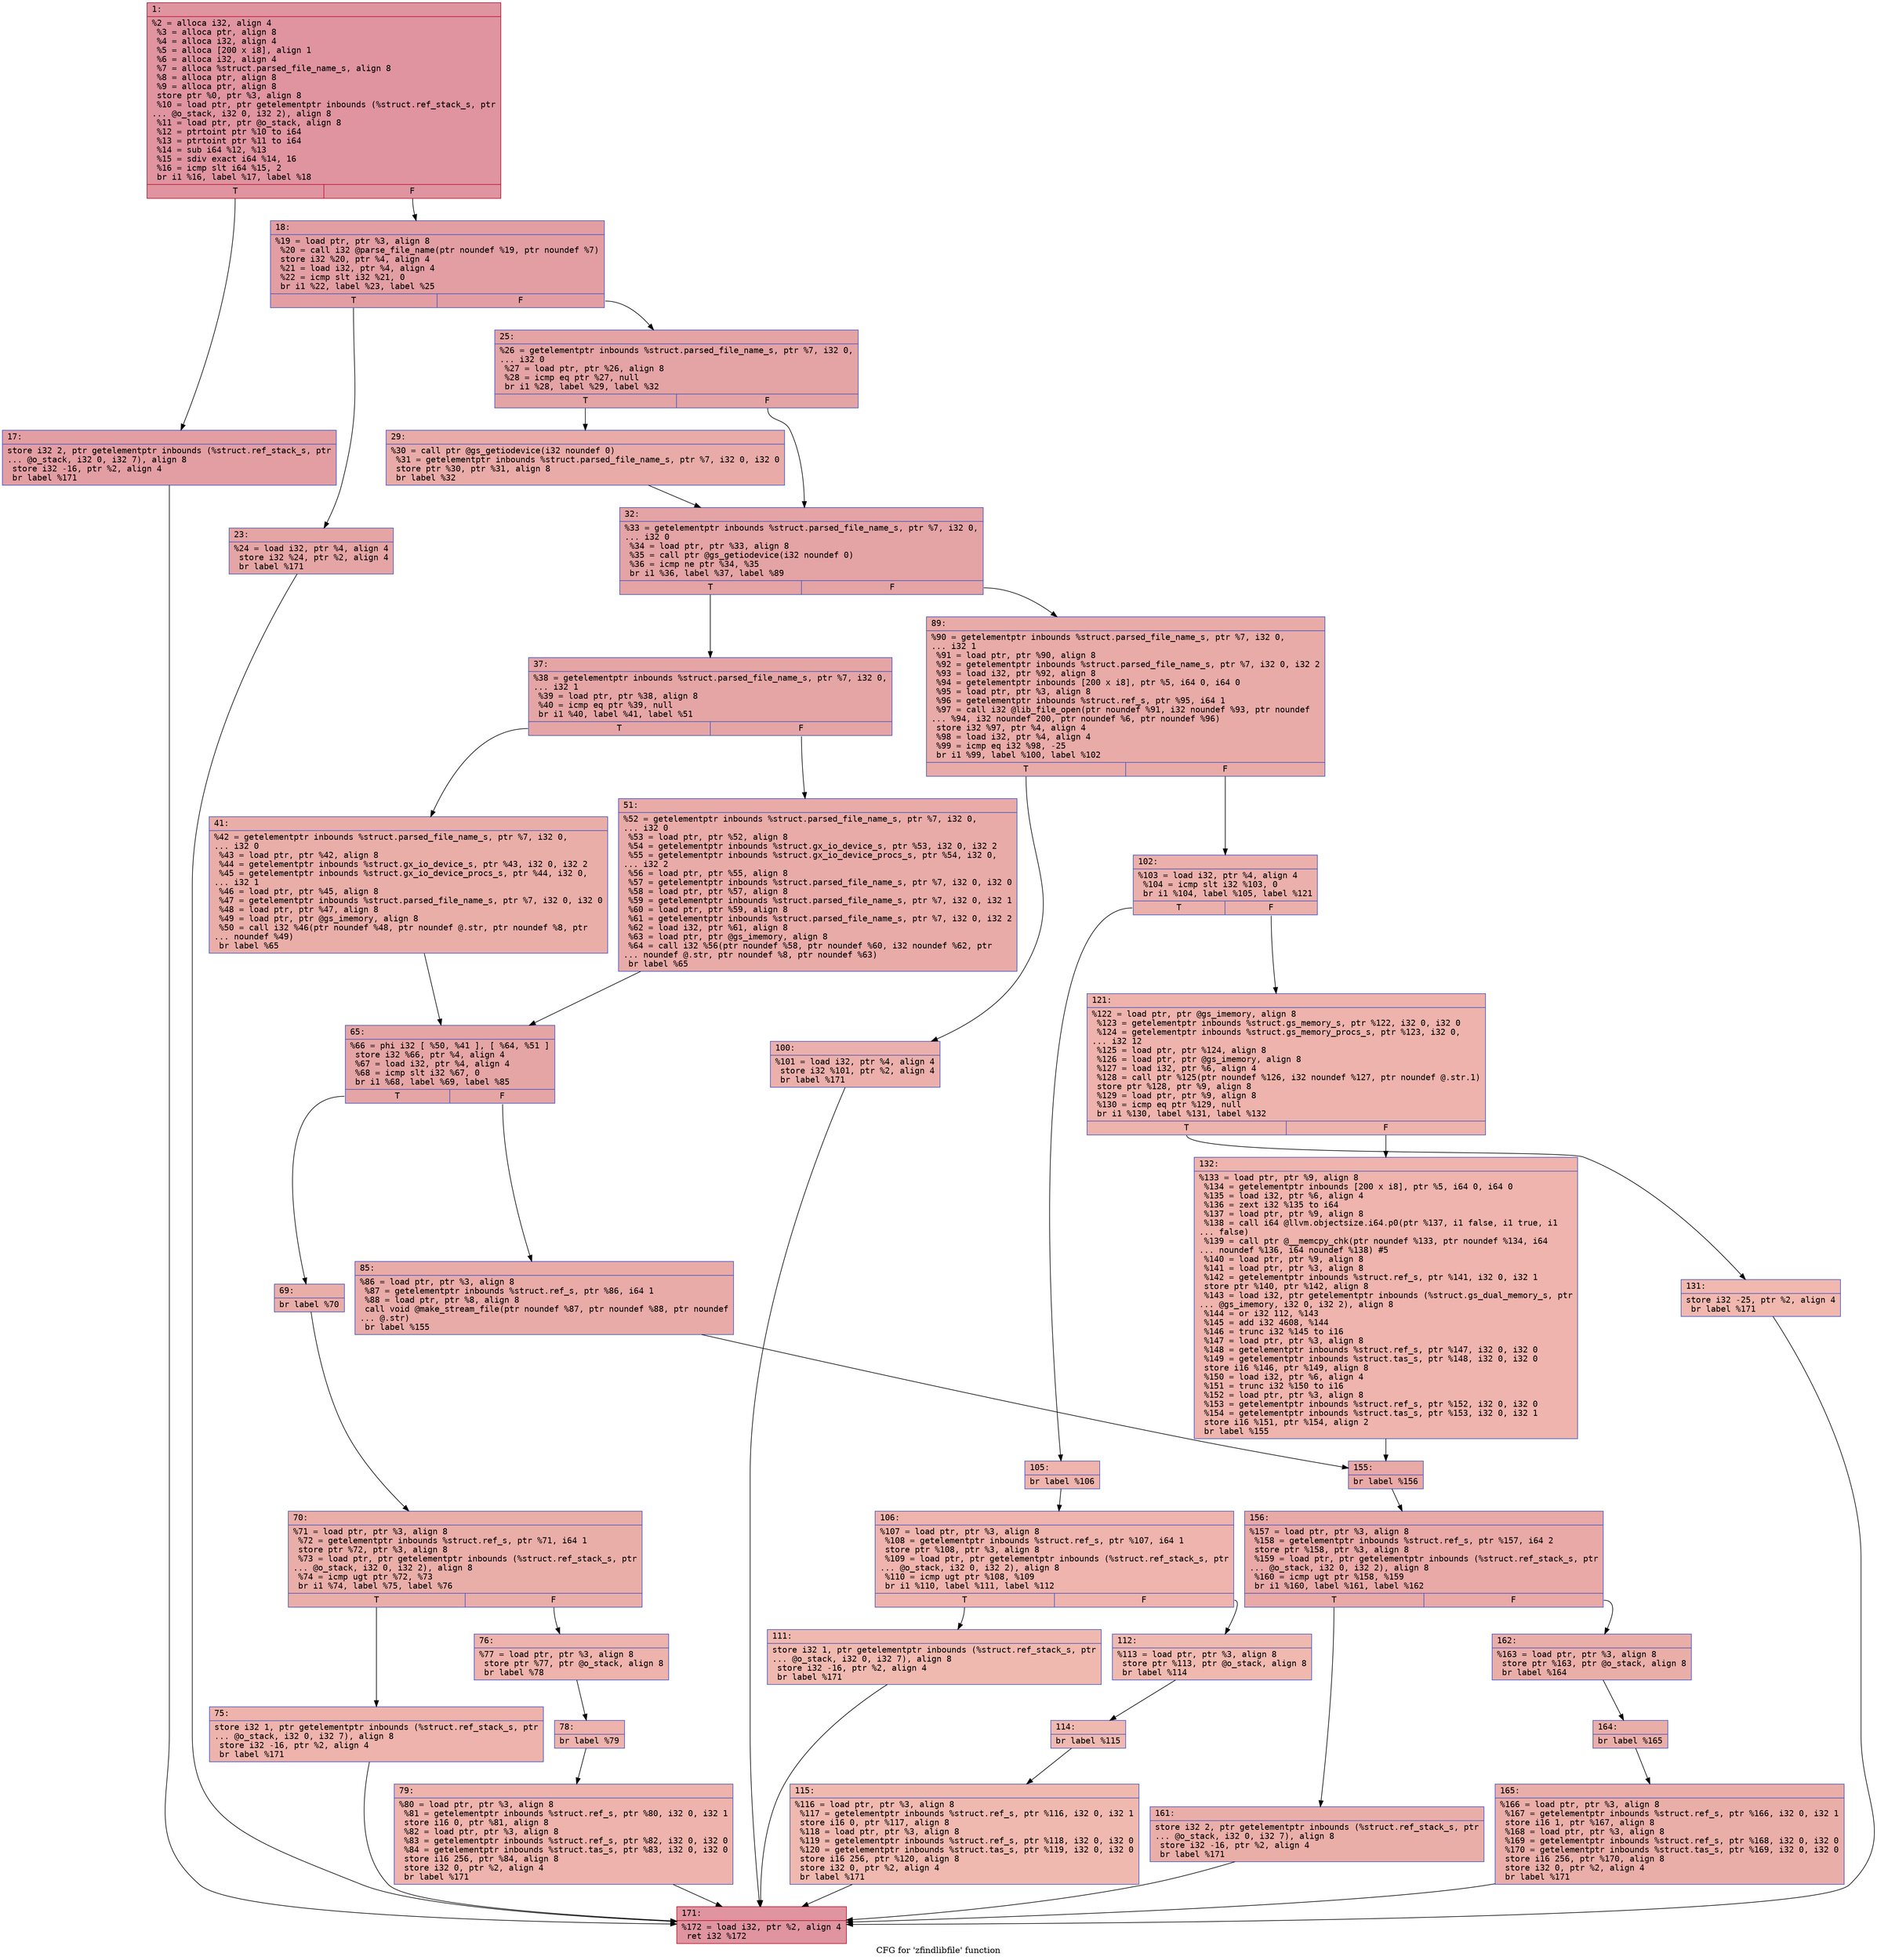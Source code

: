 digraph "CFG for 'zfindlibfile' function" {
	label="CFG for 'zfindlibfile' function";

	Node0x60000212f610 [shape=record,color="#b70d28ff", style=filled, fillcolor="#b70d2870" fontname="Courier",label="{1:\l|  %2 = alloca i32, align 4\l  %3 = alloca ptr, align 8\l  %4 = alloca i32, align 4\l  %5 = alloca [200 x i8], align 1\l  %6 = alloca i32, align 4\l  %7 = alloca %struct.parsed_file_name_s, align 8\l  %8 = alloca ptr, align 8\l  %9 = alloca ptr, align 8\l  store ptr %0, ptr %3, align 8\l  %10 = load ptr, ptr getelementptr inbounds (%struct.ref_stack_s, ptr\l... @o_stack, i32 0, i32 2), align 8\l  %11 = load ptr, ptr @o_stack, align 8\l  %12 = ptrtoint ptr %10 to i64\l  %13 = ptrtoint ptr %11 to i64\l  %14 = sub i64 %12, %13\l  %15 = sdiv exact i64 %14, 16\l  %16 = icmp slt i64 %15, 2\l  br i1 %16, label %17, label %18\l|{<s0>T|<s1>F}}"];
	Node0x60000212f610:s0 -> Node0x60000212f660[tooltip="1 -> 17\nProbability 50.00%" ];
	Node0x60000212f610:s1 -> Node0x60000212f6b0[tooltip="1 -> 18\nProbability 50.00%" ];
	Node0x60000212f660 [shape=record,color="#3d50c3ff", style=filled, fillcolor="#be242e70" fontname="Courier",label="{17:\l|  store i32 2, ptr getelementptr inbounds (%struct.ref_stack_s, ptr\l... @o_stack, i32 0, i32 7), align 8\l  store i32 -16, ptr %2, align 4\l  br label %171\l}"];
	Node0x60000212f660 -> Node0x600002128190[tooltip="17 -> 171\nProbability 100.00%" ];
	Node0x60000212f6b0 [shape=record,color="#3d50c3ff", style=filled, fillcolor="#be242e70" fontname="Courier",label="{18:\l|  %19 = load ptr, ptr %3, align 8\l  %20 = call i32 @parse_file_name(ptr noundef %19, ptr noundef %7)\l  store i32 %20, ptr %4, align 4\l  %21 = load i32, ptr %4, align 4\l  %22 = icmp slt i32 %21, 0\l  br i1 %22, label %23, label %25\l|{<s0>T|<s1>F}}"];
	Node0x60000212f6b0:s0 -> Node0x60000212f700[tooltip="18 -> 23\nProbability 37.50%" ];
	Node0x60000212f6b0:s1 -> Node0x60000212f750[tooltip="18 -> 25\nProbability 62.50%" ];
	Node0x60000212f700 [shape=record,color="#3d50c3ff", style=filled, fillcolor="#c5333470" fontname="Courier",label="{23:\l|  %24 = load i32, ptr %4, align 4\l  store i32 %24, ptr %2, align 4\l  br label %171\l}"];
	Node0x60000212f700 -> Node0x600002128190[tooltip="23 -> 171\nProbability 100.00%" ];
	Node0x60000212f750 [shape=record,color="#3d50c3ff", style=filled, fillcolor="#c32e3170" fontname="Courier",label="{25:\l|  %26 = getelementptr inbounds %struct.parsed_file_name_s, ptr %7, i32 0,\l... i32 0\l  %27 = load ptr, ptr %26, align 8\l  %28 = icmp eq ptr %27, null\l  br i1 %28, label %29, label %32\l|{<s0>T|<s1>F}}"];
	Node0x60000212f750:s0 -> Node0x60000212f7a0[tooltip="25 -> 29\nProbability 37.50%" ];
	Node0x60000212f750:s1 -> Node0x60000212f7f0[tooltip="25 -> 32\nProbability 62.50%" ];
	Node0x60000212f7a0 [shape=record,color="#3d50c3ff", style=filled, fillcolor="#cc403a70" fontname="Courier",label="{29:\l|  %30 = call ptr @gs_getiodevice(i32 noundef 0)\l  %31 = getelementptr inbounds %struct.parsed_file_name_s, ptr %7, i32 0, i32 0\l  store ptr %30, ptr %31, align 8\l  br label %32\l}"];
	Node0x60000212f7a0 -> Node0x60000212f7f0[tooltip="29 -> 32\nProbability 100.00%" ];
	Node0x60000212f7f0 [shape=record,color="#3d50c3ff", style=filled, fillcolor="#c32e3170" fontname="Courier",label="{32:\l|  %33 = getelementptr inbounds %struct.parsed_file_name_s, ptr %7, i32 0,\l... i32 0\l  %34 = load ptr, ptr %33, align 8\l  %35 = call ptr @gs_getiodevice(i32 noundef 0)\l  %36 = icmp ne ptr %34, %35\l  br i1 %36, label %37, label %89\l|{<s0>T|<s1>F}}"];
	Node0x60000212f7f0:s0 -> Node0x60000212f840[tooltip="32 -> 37\nProbability 62.50%" ];
	Node0x60000212f7f0:s1 -> Node0x60000212fbb0[tooltip="32 -> 89\nProbability 37.50%" ];
	Node0x60000212f840 [shape=record,color="#3d50c3ff", style=filled, fillcolor="#c5333470" fontname="Courier",label="{37:\l|  %38 = getelementptr inbounds %struct.parsed_file_name_s, ptr %7, i32 0,\l... i32 1\l  %39 = load ptr, ptr %38, align 8\l  %40 = icmp eq ptr %39, null\l  br i1 %40, label %41, label %51\l|{<s0>T|<s1>F}}"];
	Node0x60000212f840:s0 -> Node0x60000212f890[tooltip="37 -> 41\nProbability 37.50%" ];
	Node0x60000212f840:s1 -> Node0x60000212f8e0[tooltip="37 -> 51\nProbability 62.50%" ];
	Node0x60000212f890 [shape=record,color="#3d50c3ff", style=filled, fillcolor="#d0473d70" fontname="Courier",label="{41:\l|  %42 = getelementptr inbounds %struct.parsed_file_name_s, ptr %7, i32 0,\l... i32 0\l  %43 = load ptr, ptr %42, align 8\l  %44 = getelementptr inbounds %struct.gx_io_device_s, ptr %43, i32 0, i32 2\l  %45 = getelementptr inbounds %struct.gx_io_device_procs_s, ptr %44, i32 0,\l... i32 1\l  %46 = load ptr, ptr %45, align 8\l  %47 = getelementptr inbounds %struct.parsed_file_name_s, ptr %7, i32 0, i32 0\l  %48 = load ptr, ptr %47, align 8\l  %49 = load ptr, ptr @gs_imemory, align 8\l  %50 = call i32 %46(ptr noundef %48, ptr noundef @.str, ptr noundef %8, ptr\l... noundef %49)\l  br label %65\l}"];
	Node0x60000212f890 -> Node0x60000212f930[tooltip="41 -> 65\nProbability 100.00%" ];
	Node0x60000212f8e0 [shape=record,color="#3d50c3ff", style=filled, fillcolor="#cc403a70" fontname="Courier",label="{51:\l|  %52 = getelementptr inbounds %struct.parsed_file_name_s, ptr %7, i32 0,\l... i32 0\l  %53 = load ptr, ptr %52, align 8\l  %54 = getelementptr inbounds %struct.gx_io_device_s, ptr %53, i32 0, i32 2\l  %55 = getelementptr inbounds %struct.gx_io_device_procs_s, ptr %54, i32 0,\l... i32 2\l  %56 = load ptr, ptr %55, align 8\l  %57 = getelementptr inbounds %struct.parsed_file_name_s, ptr %7, i32 0, i32 0\l  %58 = load ptr, ptr %57, align 8\l  %59 = getelementptr inbounds %struct.parsed_file_name_s, ptr %7, i32 0, i32 1\l  %60 = load ptr, ptr %59, align 8\l  %61 = getelementptr inbounds %struct.parsed_file_name_s, ptr %7, i32 0, i32 2\l  %62 = load i32, ptr %61, align 8\l  %63 = load ptr, ptr @gs_imemory, align 8\l  %64 = call i32 %56(ptr noundef %58, ptr noundef %60, i32 noundef %62, ptr\l... noundef @.str, ptr noundef %8, ptr noundef %63)\l  br label %65\l}"];
	Node0x60000212f8e0 -> Node0x60000212f930[tooltip="51 -> 65\nProbability 100.00%" ];
	Node0x60000212f930 [shape=record,color="#3d50c3ff", style=filled, fillcolor="#c5333470" fontname="Courier",label="{65:\l|  %66 = phi i32 [ %50, %41 ], [ %64, %51 ]\l  store i32 %66, ptr %4, align 4\l  %67 = load i32, ptr %4, align 4\l  %68 = icmp slt i32 %67, 0\l  br i1 %68, label %69, label %85\l|{<s0>T|<s1>F}}"];
	Node0x60000212f930:s0 -> Node0x60000212f980[tooltip="65 -> 69\nProbability 37.50%" ];
	Node0x60000212f930:s1 -> Node0x60000212fb60[tooltip="65 -> 85\nProbability 62.50%" ];
	Node0x60000212f980 [shape=record,color="#3d50c3ff", style=filled, fillcolor="#d0473d70" fontname="Courier",label="{69:\l|  br label %70\l}"];
	Node0x60000212f980 -> Node0x60000212f9d0[tooltip="69 -> 70\nProbability 100.00%" ];
	Node0x60000212f9d0 [shape=record,color="#3d50c3ff", style=filled, fillcolor="#d0473d70" fontname="Courier",label="{70:\l|  %71 = load ptr, ptr %3, align 8\l  %72 = getelementptr inbounds %struct.ref_s, ptr %71, i64 1\l  store ptr %72, ptr %3, align 8\l  %73 = load ptr, ptr getelementptr inbounds (%struct.ref_stack_s, ptr\l... @o_stack, i32 0, i32 2), align 8\l  %74 = icmp ugt ptr %72, %73\l  br i1 %74, label %75, label %76\l|{<s0>T|<s1>F}}"];
	Node0x60000212f9d0:s0 -> Node0x60000212fa20[tooltip="70 -> 75\nProbability 50.00%" ];
	Node0x60000212f9d0:s1 -> Node0x60000212fa70[tooltip="70 -> 76\nProbability 50.00%" ];
	Node0x60000212fa20 [shape=record,color="#3d50c3ff", style=filled, fillcolor="#d6524470" fontname="Courier",label="{75:\l|  store i32 1, ptr getelementptr inbounds (%struct.ref_stack_s, ptr\l... @o_stack, i32 0, i32 7), align 8\l  store i32 -16, ptr %2, align 4\l  br label %171\l}"];
	Node0x60000212fa20 -> Node0x600002128190[tooltip="75 -> 171\nProbability 100.00%" ];
	Node0x60000212fa70 [shape=record,color="#3d50c3ff", style=filled, fillcolor="#d6524470" fontname="Courier",label="{76:\l|  %77 = load ptr, ptr %3, align 8\l  store ptr %77, ptr @o_stack, align 8\l  br label %78\l}"];
	Node0x60000212fa70 -> Node0x60000212fac0[tooltip="76 -> 78\nProbability 100.00%" ];
	Node0x60000212fac0 [shape=record,color="#3d50c3ff", style=filled, fillcolor="#d6524470" fontname="Courier",label="{78:\l|  br label %79\l}"];
	Node0x60000212fac0 -> Node0x60000212fb10[tooltip="78 -> 79\nProbability 100.00%" ];
	Node0x60000212fb10 [shape=record,color="#3d50c3ff", style=filled, fillcolor="#d6524470" fontname="Courier",label="{79:\l|  %80 = load ptr, ptr %3, align 8\l  %81 = getelementptr inbounds %struct.ref_s, ptr %80, i32 0, i32 1\l  store i16 0, ptr %81, align 8\l  %82 = load ptr, ptr %3, align 8\l  %83 = getelementptr inbounds %struct.ref_s, ptr %82, i32 0, i32 0\l  %84 = getelementptr inbounds %struct.tas_s, ptr %83, i32 0, i32 0\l  store i16 256, ptr %84, align 8\l  store i32 0, ptr %2, align 4\l  br label %171\l}"];
	Node0x60000212fb10 -> Node0x600002128190[tooltip="79 -> 171\nProbability 100.00%" ];
	Node0x60000212fb60 [shape=record,color="#3d50c3ff", style=filled, fillcolor="#cc403a70" fontname="Courier",label="{85:\l|  %86 = load ptr, ptr %3, align 8\l  %87 = getelementptr inbounds %struct.ref_s, ptr %86, i64 1\l  %88 = load ptr, ptr %8, align 8\l  call void @make_stream_file(ptr noundef %87, ptr noundef %88, ptr noundef\l... @.str)\l  br label %155\l}"];
	Node0x60000212fb60 -> Node0x60000212ff70[tooltip="85 -> 155\nProbability 100.00%" ];
	Node0x60000212fbb0 [shape=record,color="#3d50c3ff", style=filled, fillcolor="#cc403a70" fontname="Courier",label="{89:\l|  %90 = getelementptr inbounds %struct.parsed_file_name_s, ptr %7, i32 0,\l... i32 1\l  %91 = load ptr, ptr %90, align 8\l  %92 = getelementptr inbounds %struct.parsed_file_name_s, ptr %7, i32 0, i32 2\l  %93 = load i32, ptr %92, align 8\l  %94 = getelementptr inbounds [200 x i8], ptr %5, i64 0, i64 0\l  %95 = load ptr, ptr %3, align 8\l  %96 = getelementptr inbounds %struct.ref_s, ptr %95, i64 1\l  %97 = call i32 @lib_file_open(ptr noundef %91, i32 noundef %93, ptr noundef\l... %94, i32 noundef 200, ptr noundef %6, ptr noundef %96)\l  store i32 %97, ptr %4, align 4\l  %98 = load i32, ptr %4, align 4\l  %99 = icmp eq i32 %98, -25\l  br i1 %99, label %100, label %102\l|{<s0>T|<s1>F}}"];
	Node0x60000212fbb0:s0 -> Node0x60000212fc00[tooltip="89 -> 100\nProbability 50.00%" ];
	Node0x60000212fbb0:s1 -> Node0x60000212fc50[tooltip="89 -> 102\nProbability 50.00%" ];
	Node0x60000212fc00 [shape=record,color="#3d50c3ff", style=filled, fillcolor="#d24b4070" fontname="Courier",label="{100:\l|  %101 = load i32, ptr %4, align 4\l  store i32 %101, ptr %2, align 4\l  br label %171\l}"];
	Node0x60000212fc00 -> Node0x600002128190[tooltip="100 -> 171\nProbability 100.00%" ];
	Node0x60000212fc50 [shape=record,color="#3d50c3ff", style=filled, fillcolor="#d24b4070" fontname="Courier",label="{102:\l|  %103 = load i32, ptr %4, align 4\l  %104 = icmp slt i32 %103, 0\l  br i1 %104, label %105, label %121\l|{<s0>T|<s1>F}}"];
	Node0x60000212fc50:s0 -> Node0x60000212fca0[tooltip="102 -> 105\nProbability 37.50%" ];
	Node0x60000212fc50:s1 -> Node0x60000212fe80[tooltip="102 -> 121\nProbability 62.50%" ];
	Node0x60000212fca0 [shape=record,color="#3d50c3ff", style=filled, fillcolor="#d8564670" fontname="Courier",label="{105:\l|  br label %106\l}"];
	Node0x60000212fca0 -> Node0x60000212fcf0[tooltip="105 -> 106\nProbability 100.00%" ];
	Node0x60000212fcf0 [shape=record,color="#3d50c3ff", style=filled, fillcolor="#d8564670" fontname="Courier",label="{106:\l|  %107 = load ptr, ptr %3, align 8\l  %108 = getelementptr inbounds %struct.ref_s, ptr %107, i64 1\l  store ptr %108, ptr %3, align 8\l  %109 = load ptr, ptr getelementptr inbounds (%struct.ref_stack_s, ptr\l... @o_stack, i32 0, i32 2), align 8\l  %110 = icmp ugt ptr %108, %109\l  br i1 %110, label %111, label %112\l|{<s0>T|<s1>F}}"];
	Node0x60000212fcf0:s0 -> Node0x60000212fd40[tooltip="106 -> 111\nProbability 50.00%" ];
	Node0x60000212fcf0:s1 -> Node0x60000212fd90[tooltip="106 -> 112\nProbability 50.00%" ];
	Node0x60000212fd40 [shape=record,color="#3d50c3ff", style=filled, fillcolor="#de614d70" fontname="Courier",label="{111:\l|  store i32 1, ptr getelementptr inbounds (%struct.ref_stack_s, ptr\l... @o_stack, i32 0, i32 7), align 8\l  store i32 -16, ptr %2, align 4\l  br label %171\l}"];
	Node0x60000212fd40 -> Node0x600002128190[tooltip="111 -> 171\nProbability 100.00%" ];
	Node0x60000212fd90 [shape=record,color="#3d50c3ff", style=filled, fillcolor="#de614d70" fontname="Courier",label="{112:\l|  %113 = load ptr, ptr %3, align 8\l  store ptr %113, ptr @o_stack, align 8\l  br label %114\l}"];
	Node0x60000212fd90 -> Node0x60000212fde0[tooltip="112 -> 114\nProbability 100.00%" ];
	Node0x60000212fde0 [shape=record,color="#3d50c3ff", style=filled, fillcolor="#de614d70" fontname="Courier",label="{114:\l|  br label %115\l}"];
	Node0x60000212fde0 -> Node0x60000212fe30[tooltip="114 -> 115\nProbability 100.00%" ];
	Node0x60000212fe30 [shape=record,color="#3d50c3ff", style=filled, fillcolor="#de614d70" fontname="Courier",label="{115:\l|  %116 = load ptr, ptr %3, align 8\l  %117 = getelementptr inbounds %struct.ref_s, ptr %116, i32 0, i32 1\l  store i16 0, ptr %117, align 8\l  %118 = load ptr, ptr %3, align 8\l  %119 = getelementptr inbounds %struct.ref_s, ptr %118, i32 0, i32 0\l  %120 = getelementptr inbounds %struct.tas_s, ptr %119, i32 0, i32 0\l  store i16 256, ptr %120, align 8\l  store i32 0, ptr %2, align 4\l  br label %171\l}"];
	Node0x60000212fe30 -> Node0x600002128190[tooltip="115 -> 171\nProbability 100.00%" ];
	Node0x60000212fe80 [shape=record,color="#3d50c3ff", style=filled, fillcolor="#d6524470" fontname="Courier",label="{121:\l|  %122 = load ptr, ptr @gs_imemory, align 8\l  %123 = getelementptr inbounds %struct.gs_memory_s, ptr %122, i32 0, i32 0\l  %124 = getelementptr inbounds %struct.gs_memory_procs_s, ptr %123, i32 0,\l... i32 12\l  %125 = load ptr, ptr %124, align 8\l  %126 = load ptr, ptr @gs_imemory, align 8\l  %127 = load i32, ptr %6, align 4\l  %128 = call ptr %125(ptr noundef %126, i32 noundef %127, ptr noundef @.str.1)\l  store ptr %128, ptr %9, align 8\l  %129 = load ptr, ptr %9, align 8\l  %130 = icmp eq ptr %129, null\l  br i1 %130, label %131, label %132\l|{<s0>T|<s1>F}}"];
	Node0x60000212fe80:s0 -> Node0x60000212fed0[tooltip="121 -> 131\nProbability 37.50%" ];
	Node0x60000212fe80:s1 -> Node0x60000212ff20[tooltip="121 -> 132\nProbability 62.50%" ];
	Node0x60000212fed0 [shape=record,color="#3d50c3ff", style=filled, fillcolor="#dc5d4a70" fontname="Courier",label="{131:\l|  store i32 -25, ptr %2, align 4\l  br label %171\l}"];
	Node0x60000212fed0 -> Node0x600002128190[tooltip="131 -> 171\nProbability 100.00%" ];
	Node0x60000212ff20 [shape=record,color="#3d50c3ff", style=filled, fillcolor="#d8564670" fontname="Courier",label="{132:\l|  %133 = load ptr, ptr %9, align 8\l  %134 = getelementptr inbounds [200 x i8], ptr %5, i64 0, i64 0\l  %135 = load i32, ptr %6, align 4\l  %136 = zext i32 %135 to i64\l  %137 = load ptr, ptr %9, align 8\l  %138 = call i64 @llvm.objectsize.i64.p0(ptr %137, i1 false, i1 true, i1\l... false)\l  %139 = call ptr @__memcpy_chk(ptr noundef %133, ptr noundef %134, i64\l... noundef %136, i64 noundef %138) #5\l  %140 = load ptr, ptr %9, align 8\l  %141 = load ptr, ptr %3, align 8\l  %142 = getelementptr inbounds %struct.ref_s, ptr %141, i32 0, i32 1\l  store ptr %140, ptr %142, align 8\l  %143 = load i32, ptr getelementptr inbounds (%struct.gs_dual_memory_s, ptr\l... @gs_imemory, i32 0, i32 2), align 8\l  %144 = or i32 112, %143\l  %145 = add i32 4608, %144\l  %146 = trunc i32 %145 to i16\l  %147 = load ptr, ptr %3, align 8\l  %148 = getelementptr inbounds %struct.ref_s, ptr %147, i32 0, i32 0\l  %149 = getelementptr inbounds %struct.tas_s, ptr %148, i32 0, i32 0\l  store i16 %146, ptr %149, align 8\l  %150 = load i32, ptr %6, align 4\l  %151 = trunc i32 %150 to i16\l  %152 = load ptr, ptr %3, align 8\l  %153 = getelementptr inbounds %struct.ref_s, ptr %152, i32 0, i32 0\l  %154 = getelementptr inbounds %struct.tas_s, ptr %153, i32 0, i32 1\l  store i16 %151, ptr %154, align 2\l  br label %155\l}"];
	Node0x60000212ff20 -> Node0x60000212ff70[tooltip="132 -> 155\nProbability 100.00%" ];
	Node0x60000212ff70 [shape=record,color="#3d50c3ff", style=filled, fillcolor="#ca3b3770" fontname="Courier",label="{155:\l|  br label %156\l}"];
	Node0x60000212ff70 -> Node0x600002128000[tooltip="155 -> 156\nProbability 100.00%" ];
	Node0x600002128000 [shape=record,color="#3d50c3ff", style=filled, fillcolor="#ca3b3770" fontname="Courier",label="{156:\l|  %157 = load ptr, ptr %3, align 8\l  %158 = getelementptr inbounds %struct.ref_s, ptr %157, i64 2\l  store ptr %158, ptr %3, align 8\l  %159 = load ptr, ptr getelementptr inbounds (%struct.ref_stack_s, ptr\l... @o_stack, i32 0, i32 2), align 8\l  %160 = icmp ugt ptr %158, %159\l  br i1 %160, label %161, label %162\l|{<s0>T|<s1>F}}"];
	Node0x600002128000:s0 -> Node0x600002128050[tooltip="156 -> 161\nProbability 50.00%" ];
	Node0x600002128000:s1 -> Node0x6000021280a0[tooltip="156 -> 162\nProbability 50.00%" ];
	Node0x600002128050 [shape=record,color="#3d50c3ff", style=filled, fillcolor="#d0473d70" fontname="Courier",label="{161:\l|  store i32 2, ptr getelementptr inbounds (%struct.ref_stack_s, ptr\l... @o_stack, i32 0, i32 7), align 8\l  store i32 -16, ptr %2, align 4\l  br label %171\l}"];
	Node0x600002128050 -> Node0x600002128190[tooltip="161 -> 171\nProbability 100.00%" ];
	Node0x6000021280a0 [shape=record,color="#3d50c3ff", style=filled, fillcolor="#d0473d70" fontname="Courier",label="{162:\l|  %163 = load ptr, ptr %3, align 8\l  store ptr %163, ptr @o_stack, align 8\l  br label %164\l}"];
	Node0x6000021280a0 -> Node0x6000021280f0[tooltip="162 -> 164\nProbability 100.00%" ];
	Node0x6000021280f0 [shape=record,color="#3d50c3ff", style=filled, fillcolor="#d0473d70" fontname="Courier",label="{164:\l|  br label %165\l}"];
	Node0x6000021280f0 -> Node0x600002128140[tooltip="164 -> 165\nProbability 100.00%" ];
	Node0x600002128140 [shape=record,color="#3d50c3ff", style=filled, fillcolor="#d0473d70" fontname="Courier",label="{165:\l|  %166 = load ptr, ptr %3, align 8\l  %167 = getelementptr inbounds %struct.ref_s, ptr %166, i32 0, i32 1\l  store i16 1, ptr %167, align 8\l  %168 = load ptr, ptr %3, align 8\l  %169 = getelementptr inbounds %struct.ref_s, ptr %168, i32 0, i32 0\l  %170 = getelementptr inbounds %struct.tas_s, ptr %169, i32 0, i32 0\l  store i16 256, ptr %170, align 8\l  store i32 0, ptr %2, align 4\l  br label %171\l}"];
	Node0x600002128140 -> Node0x600002128190[tooltip="165 -> 171\nProbability 100.00%" ];
	Node0x600002128190 [shape=record,color="#b70d28ff", style=filled, fillcolor="#b70d2870" fontname="Courier",label="{171:\l|  %172 = load i32, ptr %2, align 4\l  ret i32 %172\l}"];
}
